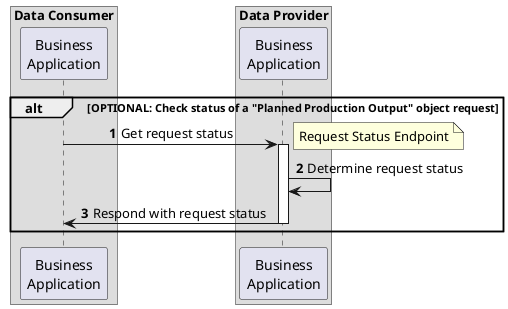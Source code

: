 @startuml Figure_3
autonumber
skinparam sequenceMessageAlign center

box "Data Consumer"
participant "Business\nApplication" as app_cons
end box

box "Data Provider"
participant "Business\nApplication" as app_prov
end box

alt OPTIONAL: Check status of a "Planned Production Output" object request
    app_cons ->  app_prov: Get request status
    note right: Request Status Endpoint

    activate app_prov
    app_prov -> app_prov: Determine request status
    
    app_prov ->  app_cons: Respond with request status
    deactivate app_prov
end

@enduml